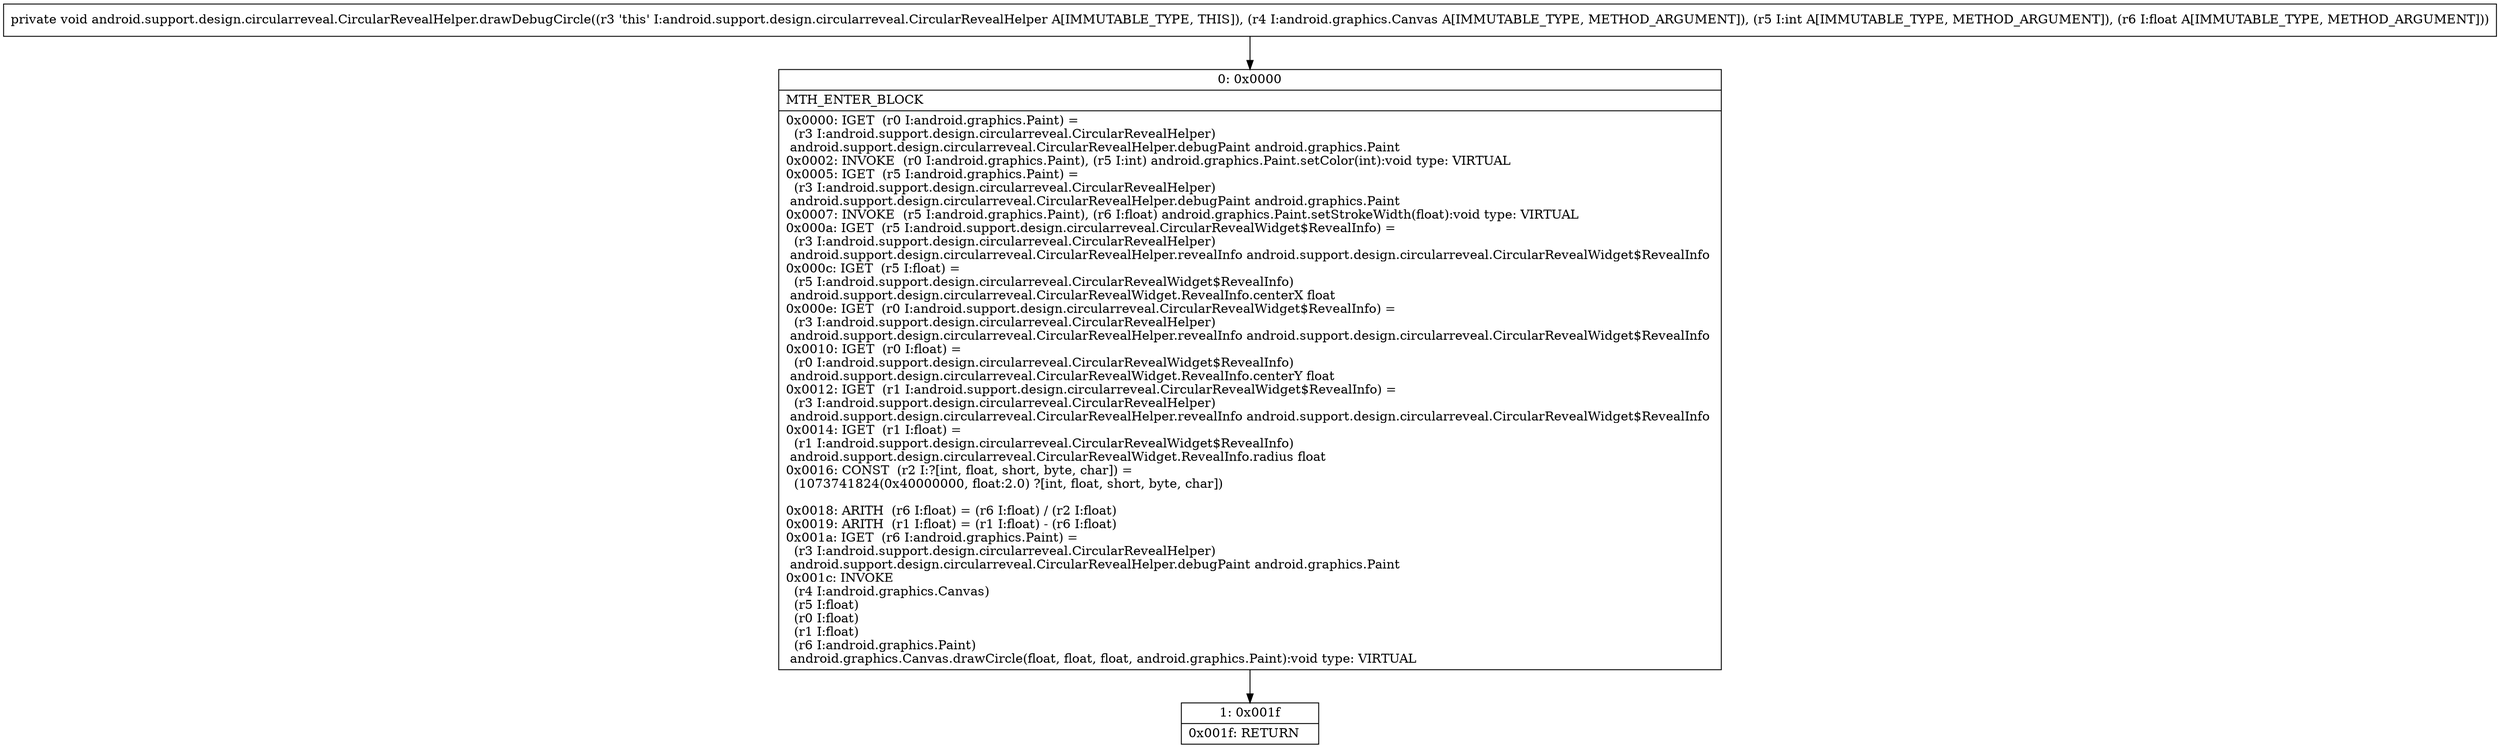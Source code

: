 digraph "CFG forandroid.support.design.circularreveal.CircularRevealHelper.drawDebugCircle(Landroid\/graphics\/Canvas;IF)V" {
Node_0 [shape=record,label="{0\:\ 0x0000|MTH_ENTER_BLOCK\l|0x0000: IGET  (r0 I:android.graphics.Paint) = \l  (r3 I:android.support.design.circularreveal.CircularRevealHelper)\l android.support.design.circularreveal.CircularRevealHelper.debugPaint android.graphics.Paint \l0x0002: INVOKE  (r0 I:android.graphics.Paint), (r5 I:int) android.graphics.Paint.setColor(int):void type: VIRTUAL \l0x0005: IGET  (r5 I:android.graphics.Paint) = \l  (r3 I:android.support.design.circularreveal.CircularRevealHelper)\l android.support.design.circularreveal.CircularRevealHelper.debugPaint android.graphics.Paint \l0x0007: INVOKE  (r5 I:android.graphics.Paint), (r6 I:float) android.graphics.Paint.setStrokeWidth(float):void type: VIRTUAL \l0x000a: IGET  (r5 I:android.support.design.circularreveal.CircularRevealWidget$RevealInfo) = \l  (r3 I:android.support.design.circularreveal.CircularRevealHelper)\l android.support.design.circularreveal.CircularRevealHelper.revealInfo android.support.design.circularreveal.CircularRevealWidget$RevealInfo \l0x000c: IGET  (r5 I:float) = \l  (r5 I:android.support.design.circularreveal.CircularRevealWidget$RevealInfo)\l android.support.design.circularreveal.CircularRevealWidget.RevealInfo.centerX float \l0x000e: IGET  (r0 I:android.support.design.circularreveal.CircularRevealWidget$RevealInfo) = \l  (r3 I:android.support.design.circularreveal.CircularRevealHelper)\l android.support.design.circularreveal.CircularRevealHelper.revealInfo android.support.design.circularreveal.CircularRevealWidget$RevealInfo \l0x0010: IGET  (r0 I:float) = \l  (r0 I:android.support.design.circularreveal.CircularRevealWidget$RevealInfo)\l android.support.design.circularreveal.CircularRevealWidget.RevealInfo.centerY float \l0x0012: IGET  (r1 I:android.support.design.circularreveal.CircularRevealWidget$RevealInfo) = \l  (r3 I:android.support.design.circularreveal.CircularRevealHelper)\l android.support.design.circularreveal.CircularRevealHelper.revealInfo android.support.design.circularreveal.CircularRevealWidget$RevealInfo \l0x0014: IGET  (r1 I:float) = \l  (r1 I:android.support.design.circularreveal.CircularRevealWidget$RevealInfo)\l android.support.design.circularreveal.CircularRevealWidget.RevealInfo.radius float \l0x0016: CONST  (r2 I:?[int, float, short, byte, char]) = \l  (1073741824(0x40000000, float:2.0) ?[int, float, short, byte, char])\l \l0x0018: ARITH  (r6 I:float) = (r6 I:float) \/ (r2 I:float) \l0x0019: ARITH  (r1 I:float) = (r1 I:float) \- (r6 I:float) \l0x001a: IGET  (r6 I:android.graphics.Paint) = \l  (r3 I:android.support.design.circularreveal.CircularRevealHelper)\l android.support.design.circularreveal.CircularRevealHelper.debugPaint android.graphics.Paint \l0x001c: INVOKE  \l  (r4 I:android.graphics.Canvas)\l  (r5 I:float)\l  (r0 I:float)\l  (r1 I:float)\l  (r6 I:android.graphics.Paint)\l android.graphics.Canvas.drawCircle(float, float, float, android.graphics.Paint):void type: VIRTUAL \l}"];
Node_1 [shape=record,label="{1\:\ 0x001f|0x001f: RETURN   \l}"];
MethodNode[shape=record,label="{private void android.support.design.circularreveal.CircularRevealHelper.drawDebugCircle((r3 'this' I:android.support.design.circularreveal.CircularRevealHelper A[IMMUTABLE_TYPE, THIS]), (r4 I:android.graphics.Canvas A[IMMUTABLE_TYPE, METHOD_ARGUMENT]), (r5 I:int A[IMMUTABLE_TYPE, METHOD_ARGUMENT]), (r6 I:float A[IMMUTABLE_TYPE, METHOD_ARGUMENT])) }"];
MethodNode -> Node_0;
Node_0 -> Node_1;
}

